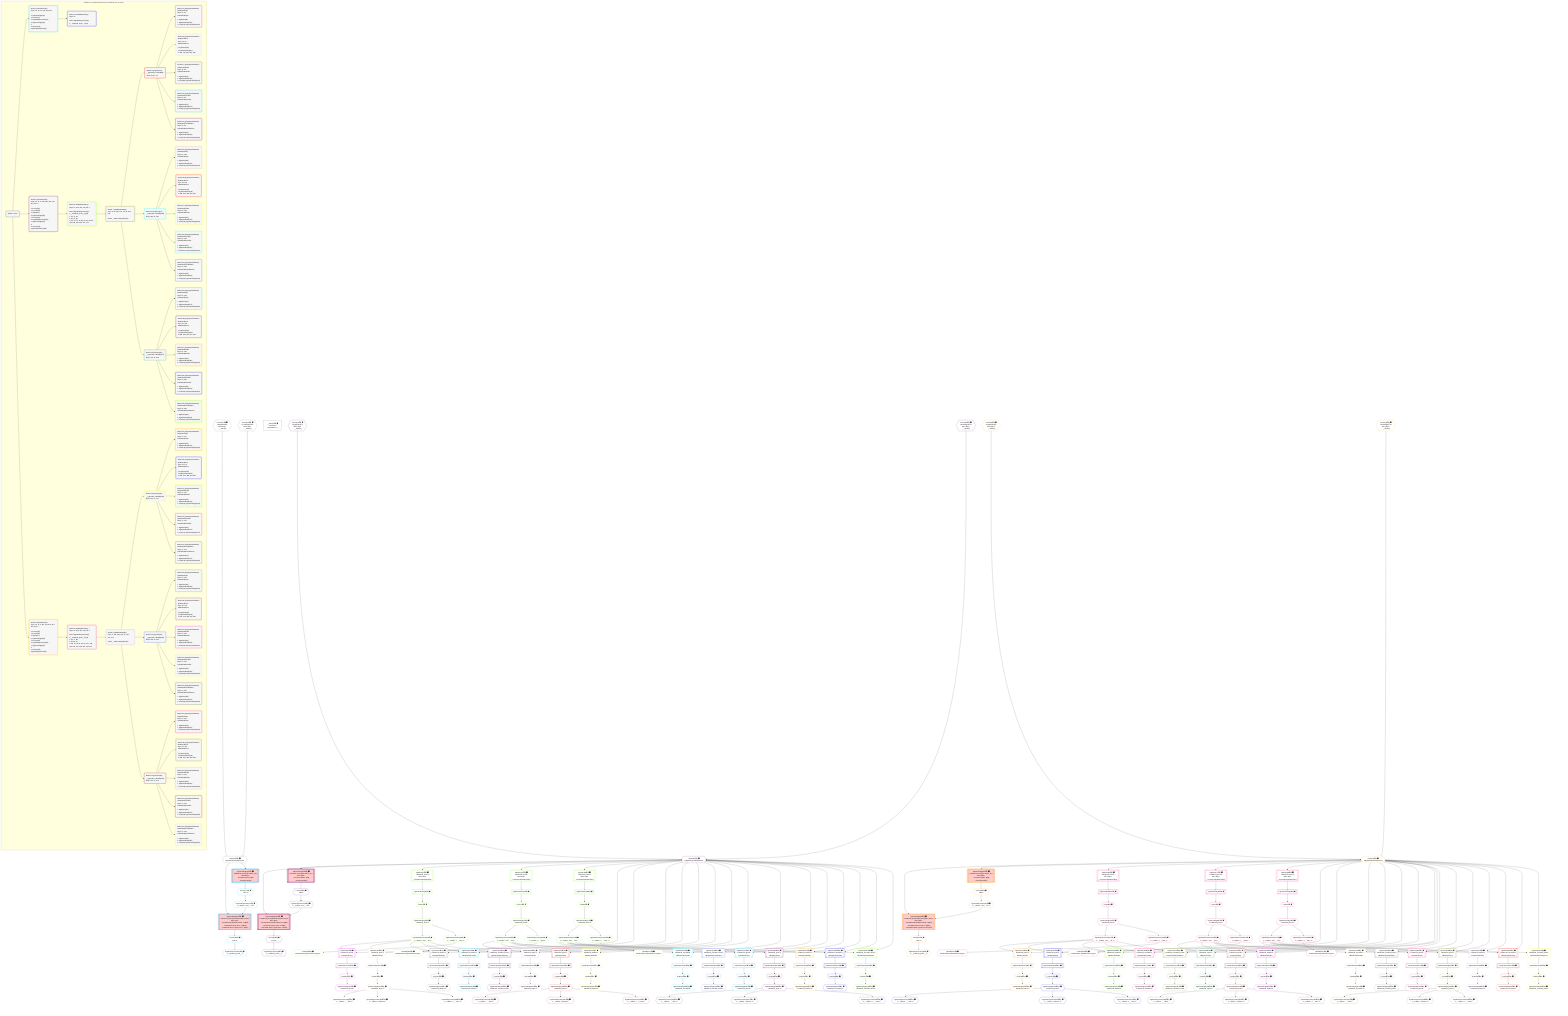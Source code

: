 %%{init: {'themeVariables': { 'fontSize': '12px'}}}%%
graph TD
    classDef path fill:#eee,stroke:#000,color:#000
    classDef plan fill:#fff,stroke-width:1px,color:#000
    classDef itemplan fill:#fff,stroke-width:2px,color:#000
    classDef unbatchedplan fill:#dff,stroke-width:1px,color:#000
    classDef sideeffectplan fill:#fcc,stroke-width:2px,color:#000
    classDef bucket fill:#f6f6f6,color:#000,stroke-width:2px,text-align:left

    subgraph "Buckets for mutations/basics/create-relational-post-no-query"
    Bucket0("Bucket 0 (root)"):::bucket
    Bucket1("Bucket 1 (mutationField)<br />Deps: 15, 10, 11, 405, 406, 407<br /><br />1: PgInsertSingle[12]<br />2: Access[17]<br />3: PgClassExpression[16]<br />4: PgInsertSingle[18]<br />5: <br />ᐳ: Access[23], PgClassExpression[22]"):::bucket
    Bucket2("Bucket 2 (mutationField)<br />Deps: 10, 11, 2, 408, 409, 410, 414, 415, 416, 4<br /><br />1: Access[29]<br />2: Access[30]<br />3: Object[31]<br />4: PgInsertSingle[28]<br />5: Access[33]<br />6: PgClassExpression[32]<br />7: PgInsertSingle[34]<br />8: <br />ᐳ: Access[39], PgClassExpression[38]"):::bucket
    Bucket3("Bucket 3 (mutationField)<br />Deps: 10, 11, 2, 411, 412, 413, 414, 415, 416, 4<br /><br />1: Access[45]<br />2: Access[46]<br />3: Object[47]<br />4: PgInsertSingle[44]<br />5: Access[49]<br />6: PgClassExpression[48]<br />7: PgInsertSingle[50]<br />8: <br />ᐳ: Access[55], PgClassExpression[54]"):::bucket
    Bucket4("Bucket 4 (nullableBoundary)<br />Deps: 22<br /><br />ROOT PgClassExpression{1}ᐸ__relational_posts__ᐳ[22]"):::bucket
    Bucket5("Bucket 5 (nullableBoundary)<br />Deps: 31, 414, 415, 416, 38, 4<br /><br />ROOT PgClassExpression{2}ᐸ__relational_posts__ᐳ[38]<br />1: 57, 72, 83<br />2: 62, 75, 86<br />ᐳ: 61, 63, 74, 76, 85, 87, 93, 95, 96, 181, 183, 184, 269, 271, 272"):::bucket
    Bucket6("Bucket 6 (nullableBoundary)<br />Deps: 47, 414, 415, 416, 54, 4<br /><br />ROOT PgClassExpression{3}ᐸ__relational_posts__ᐳ[54]<br />1: 64, 77, 88<br />2: 69, 80, 91<br />ᐳ: 68, 70, 79, 81, 90, 92, 137, 139, 140, 225, 227, 228, 313, 315, 316"):::bucket
    Bucket7("Bucket 7 (nullableBoundary)<br />Deps: 4, 96, 184, 272, 31, 93, 181, 269<br /><br />ROOT __ValueᐸrootValueᐳ[4]"):::bucket
    Bucket8("Bucket 8 (nullableBoundary)<br />Deps: 4, 140, 228, 316, 47, 137, 225, 313<br /><br />ROOT __ValueᐸrootValueᐳ[4]"):::bucket
    Bucket9("Bucket 9 (polymorphic)<br />__typename: Lambda[96]<br />Deps: 96, 31, 93"):::bucket
    Bucket10("Bucket 10 (polymorphic)<br />__typename: Lambda[140]<br />Deps: 140, 47, 137"):::bucket
    Bucket11("Bucket 11 (polymorphic)<br />__typename: Lambda[184]<br />Deps: 184, 31, 181"):::bucket
    Bucket12("Bucket 12 (polymorphic)<br />__typename: Lambda[228]<br />Deps: 228, 47, 225"):::bucket
    Bucket13("Bucket 13 (polymorphic)<br />__typename: Lambda[272]<br />Deps: 272, 31, 269"):::bucket
    Bucket14("Bucket 14 (polymorphic)<br />__typename: Lambda[316]<br />Deps: 316, 47, 313"):::bucket
    Bucket15("Bucket 15 (polymorphicPartition)<br />|RelationalTopic<br />Deps: 31, 93<br />ᐳRelationalTopic<br /><br />1: PgSelect[98]<br />2: PgSelectRows[103]<br />ᐳ: First[102], PgSelectSingle[104]"):::bucket
    Bucket16("Bucket 16 (polymorphicPartition)<br />|RelationalPost<br />Deps: 31, 93<br />ᐳRelationalPost<br /><br />1: PgSelect[106]<br />2: PgSelectRows[111]<br />ᐳ: 110, 112, 387, 393, 399"):::bucket
    Bucket17("Bucket 17 (polymorphicPartition)<br />|RelationalDivider<br />Deps: 31, 93<br />ᐳRelationalDivider<br /><br />1: PgSelect[114]<br />2: PgSelectRows[119]<br />ᐳ: First[118], PgSelectSingle[120]"):::bucket
    Bucket18("Bucket 18 (polymorphicPartition)<br />|RelationalChecklist<br />Deps: 31, 93<br />ᐳRelationalChecklist<br /><br />1: PgSelect[122]<br />2: PgSelectRows[127]<br />ᐳ: First[126], PgSelectSingle[128]"):::bucket
    Bucket19("Bucket 19 (polymorphicPartition)<br />|RelationalChecklistItem<br />Deps: 31, 93<br />ᐳRelationalChecklistItem<br /><br />1: PgSelect[130]<br />2: PgSelectRows[135]<br />ᐳ: First[134], PgSelectSingle[136]"):::bucket
    Bucket20("Bucket 20 (polymorphicPartition)<br />|RelationalTopic<br />Deps: 47, 137<br />ᐳRelationalTopic<br /><br />1: PgSelect[142]<br />2: PgSelectRows[147]<br />ᐳ: First[146], PgSelectSingle[148]"):::bucket
    Bucket21("Bucket 21 (polymorphicPartition)<br />|RelationalPost<br />Deps: 47, 137<br />ᐳRelationalPost<br /><br />1: PgSelect[150]<br />2: PgSelectRows[155]<br />ᐳ: 154, 156, 388, 394, 400"):::bucket
    Bucket22("Bucket 22 (polymorphicPartition)<br />|RelationalDivider<br />Deps: 47, 137<br />ᐳRelationalDivider<br /><br />1: PgSelect[158]<br />2: PgSelectRows[163]<br />ᐳ: First[162], PgSelectSingle[164]"):::bucket
    Bucket23("Bucket 23 (polymorphicPartition)<br />|RelationalChecklist<br />Deps: 47, 137<br />ᐳRelationalChecklist<br /><br />1: PgSelect[166]<br />2: PgSelectRows[171]<br />ᐳ: First[170], PgSelectSingle[172]"):::bucket
    Bucket24("Bucket 24 (polymorphicPartition)<br />|RelationalChecklistItem<br />Deps: 47, 137<br />ᐳRelationalChecklistItem<br /><br />1: PgSelect[174]<br />2: PgSelectRows[179]<br />ᐳ: First[178], PgSelectSingle[180]"):::bucket
    Bucket25("Bucket 25 (polymorphicPartition)<br />|RelationalTopic<br />Deps: 31, 181<br />ᐳRelationalTopic<br /><br />1: PgSelect[186]<br />2: PgSelectRows[191]<br />ᐳ: First[190], PgSelectSingle[192]"):::bucket
    Bucket26("Bucket 26 (polymorphicPartition)<br />|RelationalPost<br />Deps: 31, 181<br />ᐳRelationalPost<br /><br />1: PgSelect[194]<br />2: PgSelectRows[199]<br />ᐳ: 198, 200, 389, 395, 401"):::bucket
    Bucket27("Bucket 27 (polymorphicPartition)<br />|RelationalDivider<br />Deps: 31, 181<br />ᐳRelationalDivider<br /><br />1: PgSelect[202]<br />2: PgSelectRows[207]<br />ᐳ: First[206], PgSelectSingle[208]"):::bucket
    Bucket28("Bucket 28 (polymorphicPartition)<br />|RelationalChecklist<br />Deps: 31, 181<br />ᐳRelationalChecklist<br /><br />1: PgSelect[210]<br />2: PgSelectRows[215]<br />ᐳ: First[214], PgSelectSingle[216]"):::bucket
    Bucket29("Bucket 29 (polymorphicPartition)<br />|RelationalChecklistItem<br />Deps: 31, 181<br />ᐳRelationalChecklistItem<br /><br />1: PgSelect[218]<br />2: PgSelectRows[223]<br />ᐳ: First[222], PgSelectSingle[224]"):::bucket
    Bucket30("Bucket 30 (polymorphicPartition)<br />|RelationalTopic<br />Deps: 47, 225<br />ᐳRelationalTopic<br /><br />1: PgSelect[230]<br />2: PgSelectRows[235]<br />ᐳ: First[234], PgSelectSingle[236]"):::bucket
    Bucket31("Bucket 31 (polymorphicPartition)<br />|RelationalPost<br />Deps: 47, 225<br />ᐳRelationalPost<br /><br />1: PgSelect[238]<br />2: PgSelectRows[243]<br />ᐳ: 242, 244, 390, 396, 402"):::bucket
    Bucket32("Bucket 32 (polymorphicPartition)<br />|RelationalDivider<br />Deps: 47, 225<br />ᐳRelationalDivider<br /><br />1: PgSelect[246]<br />2: PgSelectRows[251]<br />ᐳ: First[250], PgSelectSingle[252]"):::bucket
    Bucket33("Bucket 33 (polymorphicPartition)<br />|RelationalChecklist<br />Deps: 47, 225<br />ᐳRelationalChecklist<br /><br />1: PgSelect[254]<br />2: PgSelectRows[259]<br />ᐳ: First[258], PgSelectSingle[260]"):::bucket
    Bucket34("Bucket 34 (polymorphicPartition)<br />|RelationalChecklistItem<br />Deps: 47, 225<br />ᐳRelationalChecklistItem<br /><br />1: PgSelect[262]<br />2: PgSelectRows[267]<br />ᐳ: First[266], PgSelectSingle[268]"):::bucket
    Bucket35("Bucket 35 (polymorphicPartition)<br />|RelationalTopic<br />Deps: 31, 269<br />ᐳRelationalTopic<br /><br />1: PgSelect[274]<br />2: PgSelectRows[279]<br />ᐳ: First[278], PgSelectSingle[280]"):::bucket
    Bucket36("Bucket 36 (polymorphicPartition)<br />|RelationalPost<br />Deps: 31, 269<br />ᐳRelationalPost<br /><br />1: PgSelect[282]<br />2: PgSelectRows[287]<br />ᐳ: 286, 288, 391, 397, 403"):::bucket
    Bucket37("Bucket 37 (polymorphicPartition)<br />|RelationalDivider<br />Deps: 31, 269<br />ᐳRelationalDivider<br /><br />1: PgSelect[290]<br />2: PgSelectRows[295]<br />ᐳ: First[294], PgSelectSingle[296]"):::bucket
    Bucket38("Bucket 38 (polymorphicPartition)<br />|RelationalChecklist<br />Deps: 31, 269<br />ᐳRelationalChecklist<br /><br />1: PgSelect[298]<br />2: PgSelectRows[303]<br />ᐳ: First[302], PgSelectSingle[304]"):::bucket
    Bucket39("Bucket 39 (polymorphicPartition)<br />|RelationalChecklistItem<br />Deps: 31, 269<br />ᐳRelationalChecklistItem<br /><br />1: PgSelect[306]<br />2: PgSelectRows[311]<br />ᐳ: First[310], PgSelectSingle[312]"):::bucket
    Bucket40("Bucket 40 (polymorphicPartition)<br />|RelationalTopic<br />Deps: 47, 313<br />ᐳRelationalTopic<br /><br />1: PgSelect[318]<br />2: PgSelectRows[323]<br />ᐳ: First[322], PgSelectSingle[324]"):::bucket
    Bucket41("Bucket 41 (polymorphicPartition)<br />|RelationalPost<br />Deps: 47, 313<br />ᐳRelationalPost<br /><br />1: PgSelect[326]<br />2: PgSelectRows[331]<br />ᐳ: 330, 332, 392, 398, 404"):::bucket
    Bucket42("Bucket 42 (polymorphicPartition)<br />|RelationalDivider<br />Deps: 47, 313<br />ᐳRelationalDivider<br /><br />1: PgSelect[334]<br />2: PgSelectRows[339]<br />ᐳ: First[338], PgSelectSingle[340]"):::bucket
    Bucket43("Bucket 43 (polymorphicPartition)<br />|RelationalChecklist<br />Deps: 47, 313<br />ᐳRelationalChecklist<br /><br />1: PgSelect[342]<br />2: PgSelectRows[347]<br />ᐳ: First[346], PgSelectSingle[348]"):::bucket
    Bucket44("Bucket 44 (polymorphicPartition)<br />|RelationalChecklistItem<br />Deps: 47, 313<br />ᐳRelationalChecklistItem<br /><br />1: PgSelect[350]<br />2: PgSelectRows[355]<br />ᐳ: First[354], PgSelectSingle[356]"):::bucket
    end
    Bucket0 --> Bucket1 & Bucket2 & Bucket3
    Bucket1 --> Bucket4
    Bucket2 --> Bucket5
    Bucket3 --> Bucket6
    Bucket5 --> Bucket7
    Bucket6 --> Bucket8
    Bucket7 --> Bucket9 & Bucket11 & Bucket13
    Bucket8 --> Bucket10 & Bucket12 & Bucket14
    Bucket9 --> Bucket15 & Bucket16 & Bucket17 & Bucket18 & Bucket19
    Bucket10 --> Bucket20 & Bucket21 & Bucket22 & Bucket23 & Bucket24
    Bucket11 --> Bucket25 & Bucket26 & Bucket27 & Bucket28 & Bucket29
    Bucket12 --> Bucket30 & Bucket31 & Bucket32 & Bucket33 & Bucket34
    Bucket13 --> Bucket35 & Bucket36 & Bucket37 & Bucket38 & Bucket39
    Bucket14 --> Bucket40 & Bucket41 & Bucket42 & Bucket43 & Bucket44

    %% plan dependencies
    Object15{{"Object[15∈0] ➊<br />ᐸ{pgSettings,withPgClient}ᐳ"}}:::plan
    Access13{{"Access[13∈0] ➊<br />ᐸ2.pgSettingsᐳ<br />More deps:<br />- __Value[2]"}}:::plan
    Access14{{"Access[14∈0] ➊<br />ᐸ2.withPgClientᐳ<br />More deps:<br />- __Value[2]"}}:::plan
    Access13 & Access14 --> Object15
    __Value2["__Value[2∈0] ➊<br />ᐸcontextᐳ<br />Dependents: 6"]:::plan
    PgInsertSingle18[["PgInsertSingle[18∈1] ➊<br />ᐸrelational_posts(id,title,description,note)ᐳ<br />More deps:<br />- Constantᐸ'My Relational Post 1'ᐳ[405]<br />- Constantᐸ'A post, innit? 1'ᐳ[406]<br />- Constantᐸ'Such a great post. 1'ᐳ[407]"]]:::sideeffectplan
    PgClassExpression16{{"PgClassExpression[16∈1] ➊<br />ᐸ__relation...ems__.”id”ᐳ"}}:::plan
    Object15 & PgClassExpression16 --> PgInsertSingle18
    PgInsertSingle12[["PgInsertSingle[12∈1] ➊<br />ᐸrelational_items(type,author_id)ᐳ<br />More deps:<br />- Constantᐸ'POST'ᐳ[10]<br />- Constantᐸ2ᐳ[11]"]]:::sideeffectplan
    Object15 --> PgInsertSingle12
    Access17{{"Access[17∈1] ➊<br />ᐸ12.tᐳ"}}:::plan
    Access17 --> PgClassExpression16
    PgInsertSingle12 --> Access17
    PgClassExpression22{{"PgClassExpression[22∈1] ➊<br />ᐸ__relational_posts__ᐳ"}}:::plan
    Access23{{"Access[23∈1] ➊<br />ᐸ18.tᐳ"}}:::plan
    Access23 --> PgClassExpression22
    PgInsertSingle18 --> Access23
    PgInsertSingle34[["PgInsertSingle[34∈2] ➊<br />ᐸrelational_posts(id,title,description,note)ᐳ<br />More deps:<br />- Constantᐸ'My Relational Post 2'ᐳ[408]<br />- Constantᐸ'A post, innit? 2'ᐳ[409]<br />- Constantᐸ'Such a great post. 2'ᐳ[410]"]]:::sideeffectplan
    Object31{{"Object[31∈2] ➊<br />ᐸ{pgSettings,withPgClient}ᐳ"}}:::plan
    PgClassExpression32{{"PgClassExpression[32∈2] ➊<br />ᐸ__relation...ems__.”id”ᐳ"}}:::plan
    Object31 & PgClassExpression32 --> PgInsertSingle34
    PgInsertSingle28[["PgInsertSingle[28∈2] ➊<br />ᐸrelational_items(type,author_id)ᐳ<br />More deps:<br />- Constantᐸ'POST'ᐳ[10]<br />- Constantᐸ2ᐳ[11]"]]:::sideeffectplan
    Object31 --> PgInsertSingle28
    Access29{{"Access[29∈2] ➊<br />ᐸ2.pgSettingsᐳ<br />More deps:<br />- __Value[2]"}}:::plan
    Access30{{"Access[30∈2] ➊<br />ᐸ2.withPgClientᐳ<br />More deps:<br />- __Value[2]"}}:::plan
    Access29 & Access30 --> Object31
    Access33{{"Access[33∈2] ➊<br />ᐸ28.tᐳ"}}:::plan
    Access33 --> PgClassExpression32
    PgInsertSingle28 --> Access33
    PgClassExpression38{{"PgClassExpression[38∈2] ➊<br />ᐸ__relational_posts__ᐳ"}}:::plan
    Access39{{"Access[39∈2] ➊<br />ᐸ34.tᐳ"}}:::plan
    Access39 --> PgClassExpression38
    PgInsertSingle34 --> Access39
    PgInsertSingle50[["PgInsertSingle[50∈3] ➊<br />ᐸrelational_posts(id,title,description,note)ᐳ<br />More deps:<br />- Constantᐸ'My Relational Post 3'ᐳ[411]<br />- Constantᐸ'A post, innit? 3'ᐳ[412]<br />- Constantᐸ'Such a great post. 3'ᐳ[413]"]]:::sideeffectplan
    Object47{{"Object[47∈3] ➊<br />ᐸ{pgSettings,withPgClient}ᐳ"}}:::plan
    PgClassExpression48{{"PgClassExpression[48∈3] ➊<br />ᐸ__relation...ems__.”id”ᐳ"}}:::plan
    Object47 & PgClassExpression48 --> PgInsertSingle50
    PgInsertSingle44[["PgInsertSingle[44∈3] ➊<br />ᐸrelational_items(type,author_id)ᐳ<br />More deps:<br />- Constantᐸ'POST'ᐳ[10]<br />- Constantᐸ2ᐳ[11]"]]:::sideeffectplan
    Object47 --> PgInsertSingle44
    Access45{{"Access[45∈3] ➊<br />ᐸ2.pgSettingsᐳ<br />More deps:<br />- __Value[2]"}}:::plan
    Access46{{"Access[46∈3] ➊<br />ᐸ2.withPgClientᐳ<br />More deps:<br />- __Value[2]"}}:::plan
    Access45 & Access46 --> Object47
    Access49{{"Access[49∈3] ➊<br />ᐸ44.tᐳ"}}:::plan
    Access49 --> PgClassExpression48
    PgInsertSingle44 --> Access49
    PgClassExpression54{{"PgClassExpression[54∈3] ➊<br />ᐸ__relational_posts__ᐳ"}}:::plan
    Access55{{"Access[55∈3] ➊<br />ᐸ50.tᐳ"}}:::plan
    Access55 --> PgClassExpression54
    PgInsertSingle50 --> Access55
    PgSelect57[["PgSelect[57∈5] ➊<br />ᐸrelational_itemsᐳ<br />More deps:<br />- Constantᐸ1000000ᐳ[414]"]]:::plan
    Object31 --> PgSelect57
    PgSelect72[["PgSelect[72∈5] ➊<br />ᐸrelational_itemsᐳ<br />More deps:<br />- Constantᐸ1000001ᐳ[415]"]]:::plan
    Object31 --> PgSelect72
    PgSelect83[["PgSelect[83∈5] ➊<br />ᐸrelational_itemsᐳ<br />More deps:<br />- Constantᐸ1000002ᐳ[416]"]]:::plan
    Object31 --> PgSelect83
    First61{{"First[61∈5] ➊"}}:::plan
    PgSelectRows62[["PgSelectRows[62∈5] ➊"]]:::plan
    PgSelectRows62 --> First61
    PgSelect57 --> PgSelectRows62
    PgSelectSingle63{{"PgSelectSingle[63∈5] ➊<br />ᐸrelational_itemsᐳ"}}:::plan
    First61 --> PgSelectSingle63
    First74{{"First[74∈5] ➊"}}:::plan
    PgSelectRows75[["PgSelectRows[75∈5] ➊"]]:::plan
    PgSelectRows75 --> First74
    PgSelect72 --> PgSelectRows75
    PgSelectSingle76{{"PgSelectSingle[76∈5] ➊<br />ᐸrelational_itemsᐳ"}}:::plan
    First74 --> PgSelectSingle76
    First85{{"First[85∈5] ➊"}}:::plan
    PgSelectRows86[["PgSelectRows[86∈5] ➊"]]:::plan
    PgSelectRows86 --> First85
    PgSelect83 --> PgSelectRows86
    PgSelectSingle87{{"PgSelectSingle[87∈5] ➊<br />ᐸrelational_itemsᐳ"}}:::plan
    First85 --> PgSelectSingle87
    PgClassExpression93{{"PgClassExpression[93∈5] ➊<br />ᐸ__relation...ems__.”id”ᐳ"}}:::plan
    PgSelectSingle63 --> PgClassExpression93
    PgClassExpression95{{"PgClassExpression[95∈5] ➊<br />ᐸ__relation...s__.”type”ᐳ"}}:::plan
    PgSelectSingle63 --> PgClassExpression95
    Lambda96{{"Lambda[96∈5] ➊<br />ᐸrelationalItemTypeNameFromTypeᐳ"}}:::plan
    PgClassExpression95 --> Lambda96
    PgClassExpression181{{"PgClassExpression[181∈5] ➊<br />ᐸ__relation...ems__.”id”ᐳ"}}:::plan
    PgSelectSingle76 --> PgClassExpression181
    PgClassExpression183{{"PgClassExpression[183∈5] ➊<br />ᐸ__relation...s__.”type”ᐳ"}}:::plan
    PgSelectSingle76 --> PgClassExpression183
    Lambda184{{"Lambda[184∈5] ➊<br />ᐸrelationalItemTypeNameFromTypeᐳ"}}:::plan
    PgClassExpression183 --> Lambda184
    PgClassExpression269{{"PgClassExpression[269∈5] ➊<br />ᐸ__relation...ems__.”id”ᐳ"}}:::plan
    PgSelectSingle87 --> PgClassExpression269
    PgClassExpression271{{"PgClassExpression[271∈5] ➊<br />ᐸ__relation...s__.”type”ᐳ"}}:::plan
    PgSelectSingle87 --> PgClassExpression271
    Lambda272{{"Lambda[272∈5] ➊<br />ᐸrelationalItemTypeNameFromTypeᐳ"}}:::plan
    PgClassExpression271 --> Lambda272
    PgSelect64[["PgSelect[64∈6] ➊<br />ᐸrelational_itemsᐳ<br />More deps:<br />- Constantᐸ1000000ᐳ[414]"]]:::plan
    Object47 --> PgSelect64
    PgSelect77[["PgSelect[77∈6] ➊<br />ᐸrelational_itemsᐳ<br />More deps:<br />- Constantᐸ1000001ᐳ[415]"]]:::plan
    Object47 --> PgSelect77
    PgSelect88[["PgSelect[88∈6] ➊<br />ᐸrelational_itemsᐳ<br />More deps:<br />- Constantᐸ1000002ᐳ[416]"]]:::plan
    Object47 --> PgSelect88
    First68{{"First[68∈6] ➊"}}:::plan
    PgSelectRows69[["PgSelectRows[69∈6] ➊"]]:::plan
    PgSelectRows69 --> First68
    PgSelect64 --> PgSelectRows69
    PgSelectSingle70{{"PgSelectSingle[70∈6] ➊<br />ᐸrelational_itemsᐳ"}}:::plan
    First68 --> PgSelectSingle70
    First79{{"First[79∈6] ➊"}}:::plan
    PgSelectRows80[["PgSelectRows[80∈6] ➊"]]:::plan
    PgSelectRows80 --> First79
    PgSelect77 --> PgSelectRows80
    PgSelectSingle81{{"PgSelectSingle[81∈6] ➊<br />ᐸrelational_itemsᐳ"}}:::plan
    First79 --> PgSelectSingle81
    First90{{"First[90∈6] ➊"}}:::plan
    PgSelectRows91[["PgSelectRows[91∈6] ➊"]]:::plan
    PgSelectRows91 --> First90
    PgSelect88 --> PgSelectRows91
    PgSelectSingle92{{"PgSelectSingle[92∈6] ➊<br />ᐸrelational_itemsᐳ"}}:::plan
    First90 --> PgSelectSingle92
    PgClassExpression137{{"PgClassExpression[137∈6] ➊<br />ᐸ__relation...ems__.”id”ᐳ"}}:::plan
    PgSelectSingle70 --> PgClassExpression137
    PgClassExpression139{{"PgClassExpression[139∈6] ➊<br />ᐸ__relation...s__.”type”ᐳ"}}:::plan
    PgSelectSingle70 --> PgClassExpression139
    Lambda140{{"Lambda[140∈6] ➊<br />ᐸrelationalItemTypeNameFromTypeᐳ"}}:::plan
    PgClassExpression139 --> Lambda140
    PgClassExpression225{{"PgClassExpression[225∈6] ➊<br />ᐸ__relation...ems__.”id”ᐳ"}}:::plan
    PgSelectSingle81 --> PgClassExpression225
    PgClassExpression227{{"PgClassExpression[227∈6] ➊<br />ᐸ__relation...s__.”type”ᐳ"}}:::plan
    PgSelectSingle81 --> PgClassExpression227
    Lambda228{{"Lambda[228∈6] ➊<br />ᐸrelationalItemTypeNameFromTypeᐳ"}}:::plan
    PgClassExpression227 --> Lambda228
    PgClassExpression313{{"PgClassExpression[313∈6] ➊<br />ᐸ__relation...ems__.”id”ᐳ"}}:::plan
    PgSelectSingle92 --> PgClassExpression313
    PgClassExpression315{{"PgClassExpression[315∈6] ➊<br />ᐸ__relation...s__.”type”ᐳ"}}:::plan
    PgSelectSingle92 --> PgClassExpression315
    Lambda316{{"Lambda[316∈6] ➊<br />ᐸrelationalItemTypeNameFromTypeᐳ"}}:::plan
    PgClassExpression315 --> Lambda316
    PgSelect98[["PgSelect[98∈15] ➊<br />ᐸrelational_topicsᐳ<br />ᐳRelationalTopic"]]:::plan
    Object31 & PgClassExpression93 --> PgSelect98
    First102{{"First[102∈15] ➊^"}}:::plan
    PgSelectRows103[["PgSelectRows[103∈15] ➊^"]]:::plan
    PgSelectRows103 --> First102
    PgSelect98 --> PgSelectRows103
    PgSelectSingle104{{"PgSelectSingle[104∈15] ➊^<br />ᐸrelational_topicsᐳ"}}:::plan
    First102 --> PgSelectSingle104
    PgSelect106[["PgSelect[106∈16] ➊<br />ᐸrelational_postsᐳ<br />ᐳRelationalPost"]]:::plan
    Object31 & PgClassExpression93 --> PgSelect106
    First110{{"First[110∈16] ➊^"}}:::plan
    PgSelectRows111[["PgSelectRows[111∈16] ➊^"]]:::plan
    PgSelectRows111 --> First110
    PgSelect106 --> PgSelectRows111
    PgSelectSingle112{{"PgSelectSingle[112∈16] ➊^<br />ᐸrelational_postsᐳ"}}:::plan
    First110 --> PgSelectSingle112
    PgClassExpression387{{"PgClassExpression[387∈16] ➊^<br />ᐸ__relation...__.”title”ᐳ"}}:::plan
    PgSelectSingle112 --> PgClassExpression387
    PgClassExpression393{{"PgClassExpression[393∈16] ➊^<br />ᐸ__relation...scription”ᐳ"}}:::plan
    PgSelectSingle112 --> PgClassExpression393
    PgClassExpression399{{"PgClassExpression[399∈16] ➊^<br />ᐸ__relation...s__.”note”ᐳ"}}:::plan
    PgSelectSingle112 --> PgClassExpression399
    PgSelect114[["PgSelect[114∈17] ➊<br />ᐸrelational_dividersᐳ<br />ᐳRelationalDivider"]]:::plan
    Object31 & PgClassExpression93 --> PgSelect114
    First118{{"First[118∈17] ➊^"}}:::plan
    PgSelectRows119[["PgSelectRows[119∈17] ➊^"]]:::plan
    PgSelectRows119 --> First118
    PgSelect114 --> PgSelectRows119
    PgSelectSingle120{{"PgSelectSingle[120∈17] ➊^<br />ᐸrelational_dividersᐳ"}}:::plan
    First118 --> PgSelectSingle120
    PgSelect122[["PgSelect[122∈18] ➊<br />ᐸrelational_checklistsᐳ<br />ᐳRelationalChecklist"]]:::plan
    Object31 & PgClassExpression93 --> PgSelect122
    First126{{"First[126∈18] ➊^"}}:::plan
    PgSelectRows127[["PgSelectRows[127∈18] ➊^"]]:::plan
    PgSelectRows127 --> First126
    PgSelect122 --> PgSelectRows127
    PgSelectSingle128{{"PgSelectSingle[128∈18] ➊^<br />ᐸrelational_checklistsᐳ"}}:::plan
    First126 --> PgSelectSingle128
    PgSelect130[["PgSelect[130∈19] ➊<br />ᐸrelational_checklist_itemsᐳ<br />ᐳRelationalChecklistItem"]]:::plan
    Object31 & PgClassExpression93 --> PgSelect130
    First134{{"First[134∈19] ➊^"}}:::plan
    PgSelectRows135[["PgSelectRows[135∈19] ➊^"]]:::plan
    PgSelectRows135 --> First134
    PgSelect130 --> PgSelectRows135
    PgSelectSingle136{{"PgSelectSingle[136∈19] ➊^<br />ᐸrelational_checklist_itemsᐳ"}}:::plan
    First134 --> PgSelectSingle136
    PgSelect142[["PgSelect[142∈20] ➊<br />ᐸrelational_topicsᐳ<br />ᐳRelationalTopic"]]:::plan
    Object47 & PgClassExpression137 --> PgSelect142
    First146{{"First[146∈20] ➊^"}}:::plan
    PgSelectRows147[["PgSelectRows[147∈20] ➊^"]]:::plan
    PgSelectRows147 --> First146
    PgSelect142 --> PgSelectRows147
    PgSelectSingle148{{"PgSelectSingle[148∈20] ➊^<br />ᐸrelational_topicsᐳ"}}:::plan
    First146 --> PgSelectSingle148
    PgSelect150[["PgSelect[150∈21] ➊<br />ᐸrelational_postsᐳ<br />ᐳRelationalPost"]]:::plan
    Object47 & PgClassExpression137 --> PgSelect150
    First154{{"First[154∈21] ➊^"}}:::plan
    PgSelectRows155[["PgSelectRows[155∈21] ➊^"]]:::plan
    PgSelectRows155 --> First154
    PgSelect150 --> PgSelectRows155
    PgSelectSingle156{{"PgSelectSingle[156∈21] ➊^<br />ᐸrelational_postsᐳ"}}:::plan
    First154 --> PgSelectSingle156
    PgClassExpression388{{"PgClassExpression[388∈21] ➊^<br />ᐸ__relation...__.”title”ᐳ"}}:::plan
    PgSelectSingle156 --> PgClassExpression388
    PgClassExpression394{{"PgClassExpression[394∈21] ➊^<br />ᐸ__relation...scription”ᐳ"}}:::plan
    PgSelectSingle156 --> PgClassExpression394
    PgClassExpression400{{"PgClassExpression[400∈21] ➊^<br />ᐸ__relation...s__.”note”ᐳ"}}:::plan
    PgSelectSingle156 --> PgClassExpression400
    PgSelect158[["PgSelect[158∈22] ➊<br />ᐸrelational_dividersᐳ<br />ᐳRelationalDivider"]]:::plan
    Object47 & PgClassExpression137 --> PgSelect158
    First162{{"First[162∈22] ➊^"}}:::plan
    PgSelectRows163[["PgSelectRows[163∈22] ➊^"]]:::plan
    PgSelectRows163 --> First162
    PgSelect158 --> PgSelectRows163
    PgSelectSingle164{{"PgSelectSingle[164∈22] ➊^<br />ᐸrelational_dividersᐳ"}}:::plan
    First162 --> PgSelectSingle164
    PgSelect166[["PgSelect[166∈23] ➊<br />ᐸrelational_checklistsᐳ<br />ᐳRelationalChecklist"]]:::plan
    Object47 & PgClassExpression137 --> PgSelect166
    First170{{"First[170∈23] ➊^"}}:::plan
    PgSelectRows171[["PgSelectRows[171∈23] ➊^"]]:::plan
    PgSelectRows171 --> First170
    PgSelect166 --> PgSelectRows171
    PgSelectSingle172{{"PgSelectSingle[172∈23] ➊^<br />ᐸrelational_checklistsᐳ"}}:::plan
    First170 --> PgSelectSingle172
    PgSelect174[["PgSelect[174∈24] ➊<br />ᐸrelational_checklist_itemsᐳ<br />ᐳRelationalChecklistItem"]]:::plan
    Object47 & PgClassExpression137 --> PgSelect174
    First178{{"First[178∈24] ➊^"}}:::plan
    PgSelectRows179[["PgSelectRows[179∈24] ➊^"]]:::plan
    PgSelectRows179 --> First178
    PgSelect174 --> PgSelectRows179
    PgSelectSingle180{{"PgSelectSingle[180∈24] ➊^<br />ᐸrelational_checklist_itemsᐳ"}}:::plan
    First178 --> PgSelectSingle180
    PgSelect186[["PgSelect[186∈25] ➊<br />ᐸrelational_topicsᐳ<br />ᐳRelationalTopic"]]:::plan
    Object31 & PgClassExpression181 --> PgSelect186
    First190{{"First[190∈25] ➊^"}}:::plan
    PgSelectRows191[["PgSelectRows[191∈25] ➊^"]]:::plan
    PgSelectRows191 --> First190
    PgSelect186 --> PgSelectRows191
    PgSelectSingle192{{"PgSelectSingle[192∈25] ➊^<br />ᐸrelational_topicsᐳ"}}:::plan
    First190 --> PgSelectSingle192
    PgSelect194[["PgSelect[194∈26] ➊<br />ᐸrelational_postsᐳ<br />ᐳRelationalPost"]]:::plan
    Object31 & PgClassExpression181 --> PgSelect194
    First198{{"First[198∈26] ➊^"}}:::plan
    PgSelectRows199[["PgSelectRows[199∈26] ➊^"]]:::plan
    PgSelectRows199 --> First198
    PgSelect194 --> PgSelectRows199
    PgSelectSingle200{{"PgSelectSingle[200∈26] ➊^<br />ᐸrelational_postsᐳ"}}:::plan
    First198 --> PgSelectSingle200
    PgClassExpression389{{"PgClassExpression[389∈26] ➊^<br />ᐸ__relation...__.”title”ᐳ"}}:::plan
    PgSelectSingle200 --> PgClassExpression389
    PgClassExpression395{{"PgClassExpression[395∈26] ➊^<br />ᐸ__relation...scription”ᐳ"}}:::plan
    PgSelectSingle200 --> PgClassExpression395
    PgClassExpression401{{"PgClassExpression[401∈26] ➊^<br />ᐸ__relation...s__.”note”ᐳ"}}:::plan
    PgSelectSingle200 --> PgClassExpression401
    PgSelect202[["PgSelect[202∈27] ➊<br />ᐸrelational_dividersᐳ<br />ᐳRelationalDivider"]]:::plan
    Object31 & PgClassExpression181 --> PgSelect202
    First206{{"First[206∈27] ➊^"}}:::plan
    PgSelectRows207[["PgSelectRows[207∈27] ➊^"]]:::plan
    PgSelectRows207 --> First206
    PgSelect202 --> PgSelectRows207
    PgSelectSingle208{{"PgSelectSingle[208∈27] ➊^<br />ᐸrelational_dividersᐳ"}}:::plan
    First206 --> PgSelectSingle208
    PgSelect210[["PgSelect[210∈28] ➊<br />ᐸrelational_checklistsᐳ<br />ᐳRelationalChecklist"]]:::plan
    Object31 & PgClassExpression181 --> PgSelect210
    First214{{"First[214∈28] ➊^"}}:::plan
    PgSelectRows215[["PgSelectRows[215∈28] ➊^"]]:::plan
    PgSelectRows215 --> First214
    PgSelect210 --> PgSelectRows215
    PgSelectSingle216{{"PgSelectSingle[216∈28] ➊^<br />ᐸrelational_checklistsᐳ"}}:::plan
    First214 --> PgSelectSingle216
    PgSelect218[["PgSelect[218∈29] ➊<br />ᐸrelational_checklist_itemsᐳ<br />ᐳRelationalChecklistItem"]]:::plan
    Object31 & PgClassExpression181 --> PgSelect218
    First222{{"First[222∈29] ➊^"}}:::plan
    PgSelectRows223[["PgSelectRows[223∈29] ➊^"]]:::plan
    PgSelectRows223 --> First222
    PgSelect218 --> PgSelectRows223
    PgSelectSingle224{{"PgSelectSingle[224∈29] ➊^<br />ᐸrelational_checklist_itemsᐳ"}}:::plan
    First222 --> PgSelectSingle224
    PgSelect230[["PgSelect[230∈30] ➊<br />ᐸrelational_topicsᐳ<br />ᐳRelationalTopic"]]:::plan
    Object47 & PgClassExpression225 --> PgSelect230
    First234{{"First[234∈30] ➊^"}}:::plan
    PgSelectRows235[["PgSelectRows[235∈30] ➊^"]]:::plan
    PgSelectRows235 --> First234
    PgSelect230 --> PgSelectRows235
    PgSelectSingle236{{"PgSelectSingle[236∈30] ➊^<br />ᐸrelational_topicsᐳ"}}:::plan
    First234 --> PgSelectSingle236
    PgSelect238[["PgSelect[238∈31] ➊<br />ᐸrelational_postsᐳ<br />ᐳRelationalPost"]]:::plan
    Object47 & PgClassExpression225 --> PgSelect238
    First242{{"First[242∈31] ➊^"}}:::plan
    PgSelectRows243[["PgSelectRows[243∈31] ➊^"]]:::plan
    PgSelectRows243 --> First242
    PgSelect238 --> PgSelectRows243
    PgSelectSingle244{{"PgSelectSingle[244∈31] ➊^<br />ᐸrelational_postsᐳ"}}:::plan
    First242 --> PgSelectSingle244
    PgClassExpression390{{"PgClassExpression[390∈31] ➊^<br />ᐸ__relation...__.”title”ᐳ"}}:::plan
    PgSelectSingle244 --> PgClassExpression390
    PgClassExpression396{{"PgClassExpression[396∈31] ➊^<br />ᐸ__relation...scription”ᐳ"}}:::plan
    PgSelectSingle244 --> PgClassExpression396
    PgClassExpression402{{"PgClassExpression[402∈31] ➊^<br />ᐸ__relation...s__.”note”ᐳ"}}:::plan
    PgSelectSingle244 --> PgClassExpression402
    PgSelect246[["PgSelect[246∈32] ➊<br />ᐸrelational_dividersᐳ<br />ᐳRelationalDivider"]]:::plan
    Object47 & PgClassExpression225 --> PgSelect246
    First250{{"First[250∈32] ➊^"}}:::plan
    PgSelectRows251[["PgSelectRows[251∈32] ➊^"]]:::plan
    PgSelectRows251 --> First250
    PgSelect246 --> PgSelectRows251
    PgSelectSingle252{{"PgSelectSingle[252∈32] ➊^<br />ᐸrelational_dividersᐳ"}}:::plan
    First250 --> PgSelectSingle252
    PgSelect254[["PgSelect[254∈33] ➊<br />ᐸrelational_checklistsᐳ<br />ᐳRelationalChecklist"]]:::plan
    Object47 & PgClassExpression225 --> PgSelect254
    First258{{"First[258∈33] ➊^"}}:::plan
    PgSelectRows259[["PgSelectRows[259∈33] ➊^"]]:::plan
    PgSelectRows259 --> First258
    PgSelect254 --> PgSelectRows259
    PgSelectSingle260{{"PgSelectSingle[260∈33] ➊^<br />ᐸrelational_checklistsᐳ"}}:::plan
    First258 --> PgSelectSingle260
    PgSelect262[["PgSelect[262∈34] ➊<br />ᐸrelational_checklist_itemsᐳ<br />ᐳRelationalChecklistItem"]]:::plan
    Object47 & PgClassExpression225 --> PgSelect262
    First266{{"First[266∈34] ➊^"}}:::plan
    PgSelectRows267[["PgSelectRows[267∈34] ➊^"]]:::plan
    PgSelectRows267 --> First266
    PgSelect262 --> PgSelectRows267
    PgSelectSingle268{{"PgSelectSingle[268∈34] ➊^<br />ᐸrelational_checklist_itemsᐳ"}}:::plan
    First266 --> PgSelectSingle268
    PgSelect274[["PgSelect[274∈35] ➊<br />ᐸrelational_topicsᐳ<br />ᐳRelationalTopic"]]:::plan
    Object31 & PgClassExpression269 --> PgSelect274
    First278{{"First[278∈35] ➊^"}}:::plan
    PgSelectRows279[["PgSelectRows[279∈35] ➊^"]]:::plan
    PgSelectRows279 --> First278
    PgSelect274 --> PgSelectRows279
    PgSelectSingle280{{"PgSelectSingle[280∈35] ➊^<br />ᐸrelational_topicsᐳ"}}:::plan
    First278 --> PgSelectSingle280
    PgSelect282[["PgSelect[282∈36] ➊<br />ᐸrelational_postsᐳ<br />ᐳRelationalPost"]]:::plan
    Object31 & PgClassExpression269 --> PgSelect282
    First286{{"First[286∈36] ➊^"}}:::plan
    PgSelectRows287[["PgSelectRows[287∈36] ➊^"]]:::plan
    PgSelectRows287 --> First286
    PgSelect282 --> PgSelectRows287
    PgSelectSingle288{{"PgSelectSingle[288∈36] ➊^<br />ᐸrelational_postsᐳ"}}:::plan
    First286 --> PgSelectSingle288
    PgClassExpression391{{"PgClassExpression[391∈36] ➊^<br />ᐸ__relation...__.”title”ᐳ"}}:::plan
    PgSelectSingle288 --> PgClassExpression391
    PgClassExpression397{{"PgClassExpression[397∈36] ➊^<br />ᐸ__relation...scription”ᐳ"}}:::plan
    PgSelectSingle288 --> PgClassExpression397
    PgClassExpression403{{"PgClassExpression[403∈36] ➊^<br />ᐸ__relation...s__.”note”ᐳ"}}:::plan
    PgSelectSingle288 --> PgClassExpression403
    PgSelect290[["PgSelect[290∈37] ➊<br />ᐸrelational_dividersᐳ<br />ᐳRelationalDivider"]]:::plan
    Object31 & PgClassExpression269 --> PgSelect290
    First294{{"First[294∈37] ➊^"}}:::plan
    PgSelectRows295[["PgSelectRows[295∈37] ➊^"]]:::plan
    PgSelectRows295 --> First294
    PgSelect290 --> PgSelectRows295
    PgSelectSingle296{{"PgSelectSingle[296∈37] ➊^<br />ᐸrelational_dividersᐳ"}}:::plan
    First294 --> PgSelectSingle296
    PgSelect298[["PgSelect[298∈38] ➊<br />ᐸrelational_checklistsᐳ<br />ᐳRelationalChecklist"]]:::plan
    Object31 & PgClassExpression269 --> PgSelect298
    First302{{"First[302∈38] ➊^"}}:::plan
    PgSelectRows303[["PgSelectRows[303∈38] ➊^"]]:::plan
    PgSelectRows303 --> First302
    PgSelect298 --> PgSelectRows303
    PgSelectSingle304{{"PgSelectSingle[304∈38] ➊^<br />ᐸrelational_checklistsᐳ"}}:::plan
    First302 --> PgSelectSingle304
    PgSelect306[["PgSelect[306∈39] ➊<br />ᐸrelational_checklist_itemsᐳ<br />ᐳRelationalChecklistItem"]]:::plan
    Object31 & PgClassExpression269 --> PgSelect306
    First310{{"First[310∈39] ➊^"}}:::plan
    PgSelectRows311[["PgSelectRows[311∈39] ➊^"]]:::plan
    PgSelectRows311 --> First310
    PgSelect306 --> PgSelectRows311
    PgSelectSingle312{{"PgSelectSingle[312∈39] ➊^<br />ᐸrelational_checklist_itemsᐳ"}}:::plan
    First310 --> PgSelectSingle312
    PgSelect318[["PgSelect[318∈40] ➊<br />ᐸrelational_topicsᐳ<br />ᐳRelationalTopic"]]:::plan
    Object47 & PgClassExpression313 --> PgSelect318
    First322{{"First[322∈40] ➊^"}}:::plan
    PgSelectRows323[["PgSelectRows[323∈40] ➊^"]]:::plan
    PgSelectRows323 --> First322
    PgSelect318 --> PgSelectRows323
    PgSelectSingle324{{"PgSelectSingle[324∈40] ➊^<br />ᐸrelational_topicsᐳ"}}:::plan
    First322 --> PgSelectSingle324
    PgSelect326[["PgSelect[326∈41] ➊<br />ᐸrelational_postsᐳ<br />ᐳRelationalPost"]]:::plan
    Object47 & PgClassExpression313 --> PgSelect326
    First330{{"First[330∈41] ➊^"}}:::plan
    PgSelectRows331[["PgSelectRows[331∈41] ➊^"]]:::plan
    PgSelectRows331 --> First330
    PgSelect326 --> PgSelectRows331
    PgSelectSingle332{{"PgSelectSingle[332∈41] ➊^<br />ᐸrelational_postsᐳ"}}:::plan
    First330 --> PgSelectSingle332
    PgClassExpression392{{"PgClassExpression[392∈41] ➊^<br />ᐸ__relation...__.”title”ᐳ"}}:::plan
    PgSelectSingle332 --> PgClassExpression392
    PgClassExpression398{{"PgClassExpression[398∈41] ➊^<br />ᐸ__relation...scription”ᐳ"}}:::plan
    PgSelectSingle332 --> PgClassExpression398
    PgClassExpression404{{"PgClassExpression[404∈41] ➊^<br />ᐸ__relation...s__.”note”ᐳ"}}:::plan
    PgSelectSingle332 --> PgClassExpression404
    PgSelect334[["PgSelect[334∈42] ➊<br />ᐸrelational_dividersᐳ<br />ᐳRelationalDivider"]]:::plan
    Object47 & PgClassExpression313 --> PgSelect334
    First338{{"First[338∈42] ➊^"}}:::plan
    PgSelectRows339[["PgSelectRows[339∈42] ➊^"]]:::plan
    PgSelectRows339 --> First338
    PgSelect334 --> PgSelectRows339
    PgSelectSingle340{{"PgSelectSingle[340∈42] ➊^<br />ᐸrelational_dividersᐳ"}}:::plan
    First338 --> PgSelectSingle340
    PgSelect342[["PgSelect[342∈43] ➊<br />ᐸrelational_checklistsᐳ<br />ᐳRelationalChecklist"]]:::plan
    Object47 & PgClassExpression313 --> PgSelect342
    First346{{"First[346∈43] ➊^"}}:::plan
    PgSelectRows347[["PgSelectRows[347∈43] ➊^"]]:::plan
    PgSelectRows347 --> First346
    PgSelect342 --> PgSelectRows347
    PgSelectSingle348{{"PgSelectSingle[348∈43] ➊^<br />ᐸrelational_checklistsᐳ"}}:::plan
    First346 --> PgSelectSingle348
    PgSelect350[["PgSelect[350∈44] ➊<br />ᐸrelational_checklist_itemsᐳ<br />ᐳRelationalChecklistItem"]]:::plan
    Object47 & PgClassExpression313 --> PgSelect350
    First354{{"First[354∈44] ➊^"}}:::plan
    PgSelectRows355[["PgSelectRows[355∈44] ➊^"]]:::plan
    PgSelectRows355 --> First354
    PgSelect350 --> PgSelectRows355
    PgSelectSingle356{{"PgSelectSingle[356∈44] ➊^<br />ᐸrelational_checklist_itemsᐳ"}}:::plan
    First354 --> PgSelectSingle356

    %% define steps
    classDef bucket0 stroke:#696969
    class Bucket0,__Value2,Access13,Access14,Object15 bucket0
    classDef bucket1 stroke:#00bfff
    class Bucket1,PgInsertSingle12,PgClassExpression16,Access17,PgInsertSingle18,PgClassExpression22,Access23 bucket1
    classDef bucket2 stroke:#7f007f
    class Bucket2,PgInsertSingle28,Access29,Access30,Object31,PgClassExpression32,Access33,PgInsertSingle34,PgClassExpression38,Access39 bucket2
    classDef bucket3 stroke:#ffa500
    class Bucket3,PgInsertSingle44,Access45,Access46,Object47,PgClassExpression48,Access49,PgInsertSingle50,PgClassExpression54,Access55 bucket3
    classDef bucket4 stroke:#0000ff
    class Bucket4 bucket4
    classDef bucket5 stroke:#7fff00
    class Bucket5,PgSelect57,First61,PgSelectRows62,PgSelectSingle63,PgSelect72,First74,PgSelectRows75,PgSelectSingle76,PgSelect83,First85,PgSelectRows86,PgSelectSingle87,PgClassExpression93,PgClassExpression95,Lambda96,PgClassExpression181,PgClassExpression183,Lambda184,PgClassExpression269,PgClassExpression271,Lambda272 bucket5
    classDef bucket6 stroke:#ff1493
    class Bucket6,PgSelect64,First68,PgSelectRows69,PgSelectSingle70,PgSelect77,First79,PgSelectRows80,PgSelectSingle81,PgSelect88,First90,PgSelectRows91,PgSelectSingle92,PgClassExpression137,PgClassExpression139,Lambda140,PgClassExpression225,PgClassExpression227,Lambda228,PgClassExpression313,PgClassExpression315,Lambda316 bucket6
    classDef bucket7 stroke:#808000
    class Bucket7 bucket7
    classDef bucket8 stroke:#dda0dd
    class Bucket8 bucket8
    classDef bucket9 stroke:#ff0000
    class Bucket9 bucket9
    classDef bucket10 stroke:#ffff00
    class Bucket10 bucket10
    classDef bucket11 stroke:#00ffff
    class Bucket11 bucket11
    classDef bucket12 stroke:#4169e1
    class Bucket12 bucket12
    classDef bucket13 stroke:#3cb371
    class Bucket13 bucket13
    classDef bucket14 stroke:#a52a2a
    class Bucket14 bucket14
    classDef bucket15 stroke:#ff00ff
    class Bucket15,PgSelect98,First102,PgSelectRows103,PgSelectSingle104 bucket15
    classDef bucket16 stroke:#f5deb3
    class Bucket16,PgSelect106,First110,PgSelectRows111,PgSelectSingle112,PgClassExpression387,PgClassExpression393,PgClassExpression399 bucket16
    classDef bucket17 stroke:#696969
    class Bucket17,PgSelect114,First118,PgSelectRows119,PgSelectSingle120 bucket17
    classDef bucket18 stroke:#00bfff
    class Bucket18,PgSelect122,First126,PgSelectRows127,PgSelectSingle128 bucket18
    classDef bucket19 stroke:#7f007f
    class Bucket19,PgSelect130,First134,PgSelectRows135,PgSelectSingle136 bucket19
    classDef bucket20 stroke:#ffa500
    class Bucket20,PgSelect142,First146,PgSelectRows147,PgSelectSingle148 bucket20
    classDef bucket21 stroke:#0000ff
    class Bucket21,PgSelect150,First154,PgSelectRows155,PgSelectSingle156,PgClassExpression388,PgClassExpression394,PgClassExpression400 bucket21
    classDef bucket22 stroke:#7fff00
    class Bucket22,PgSelect158,First162,PgSelectRows163,PgSelectSingle164 bucket22
    classDef bucket23 stroke:#ff1493
    class Bucket23,PgSelect166,First170,PgSelectRows171,PgSelectSingle172 bucket23
    classDef bucket24 stroke:#808000
    class Bucket24,PgSelect174,First178,PgSelectRows179,PgSelectSingle180 bucket24
    classDef bucket25 stroke:#dda0dd
    class Bucket25,PgSelect186,First190,PgSelectRows191,PgSelectSingle192 bucket25
    classDef bucket26 stroke:#ff0000
    class Bucket26,PgSelect194,First198,PgSelectRows199,PgSelectSingle200,PgClassExpression389,PgClassExpression395,PgClassExpression401 bucket26
    classDef bucket27 stroke:#ffff00
    class Bucket27,PgSelect202,First206,PgSelectRows207,PgSelectSingle208 bucket27
    classDef bucket28 stroke:#00ffff
    class Bucket28,PgSelect210,First214,PgSelectRows215,PgSelectSingle216 bucket28
    classDef bucket29 stroke:#4169e1
    class Bucket29,PgSelect218,First222,PgSelectRows223,PgSelectSingle224 bucket29
    classDef bucket30 stroke:#3cb371
    class Bucket30,PgSelect230,First234,PgSelectRows235,PgSelectSingle236 bucket30
    classDef bucket31 stroke:#a52a2a
    class Bucket31,PgSelect238,First242,PgSelectRows243,PgSelectSingle244,PgClassExpression390,PgClassExpression396,PgClassExpression402 bucket31
    classDef bucket32 stroke:#ff00ff
    class Bucket32,PgSelect246,First250,PgSelectRows251,PgSelectSingle252 bucket32
    classDef bucket33 stroke:#f5deb3
    class Bucket33,PgSelect254,First258,PgSelectRows259,PgSelectSingle260 bucket33
    classDef bucket34 stroke:#696969
    class Bucket34,PgSelect262,First266,PgSelectRows267,PgSelectSingle268 bucket34
    classDef bucket35 stroke:#00bfff
    class Bucket35,PgSelect274,First278,PgSelectRows279,PgSelectSingle280 bucket35
    classDef bucket36 stroke:#7f007f
    class Bucket36,PgSelect282,First286,PgSelectRows287,PgSelectSingle288,PgClassExpression391,PgClassExpression397,PgClassExpression403 bucket36
    classDef bucket37 stroke:#ffa500
    class Bucket37,PgSelect290,First294,PgSelectRows295,PgSelectSingle296 bucket37
    classDef bucket38 stroke:#0000ff
    class Bucket38,PgSelect298,First302,PgSelectRows303,PgSelectSingle304 bucket38
    classDef bucket39 stroke:#7fff00
    class Bucket39,PgSelect306,First310,PgSelectRows311,PgSelectSingle312 bucket39
    classDef bucket40 stroke:#ff1493
    class Bucket40,PgSelect318,First322,PgSelectRows323,PgSelectSingle324 bucket40
    classDef bucket41 stroke:#808000
    class Bucket41,PgSelect326,First330,PgSelectRows331,PgSelectSingle332,PgClassExpression392,PgClassExpression398,PgClassExpression404 bucket41
    classDef bucket42 stroke:#dda0dd
    class Bucket42,PgSelect334,First338,PgSelectRows339,PgSelectSingle340 bucket42
    classDef bucket43 stroke:#ff0000
    class Bucket43,PgSelect342,First346,PgSelectRows347,PgSelectSingle348 bucket43
    classDef bucket44 stroke:#ffff00
    class Bucket44,PgSelect350,First354,PgSelectRows355,PgSelectSingle356 bucket44
